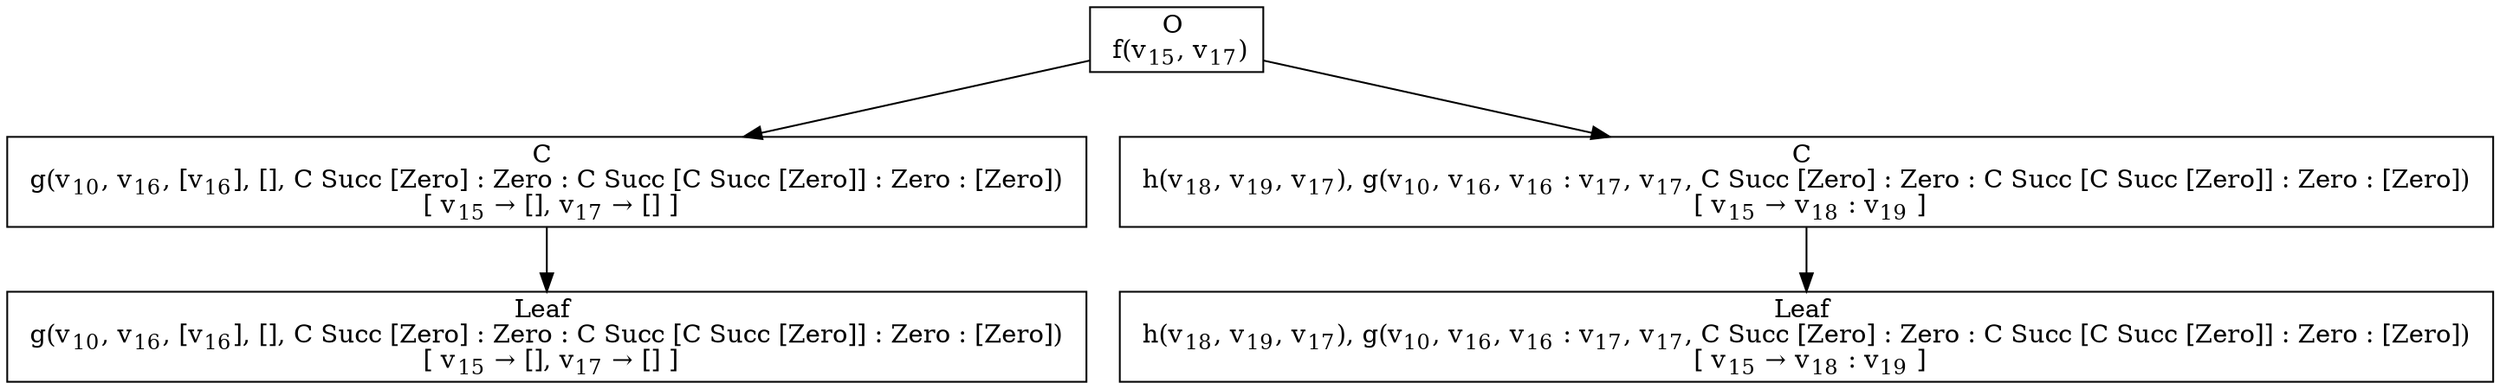 digraph {
    graph [rankdir=TB
          ,bgcolor=transparent];
    node [shape=box
         ,fillcolor=white
         ,style=filled];
    0 [label=<O <BR/> f(v<SUB>15</SUB>, v<SUB>17</SUB>)>];
    1 [label=<C <BR/> g(v<SUB>10</SUB>, v<SUB>16</SUB>, [v<SUB>16</SUB>], [], C Succ [Zero] : Zero : C Succ [C Succ [Zero]] : Zero : [Zero]) <BR/>  [ v<SUB>15</SUB> &rarr; [], v<SUB>17</SUB> &rarr; [] ] >];
    2 [label=<C <BR/> h(v<SUB>18</SUB>, v<SUB>19</SUB>, v<SUB>17</SUB>), g(v<SUB>10</SUB>, v<SUB>16</SUB>, v<SUB>16</SUB> : v<SUB>17</SUB>, v<SUB>17</SUB>, C Succ [Zero] : Zero : C Succ [C Succ [Zero]] : Zero : [Zero]) <BR/>  [ v<SUB>15</SUB> &rarr; v<SUB>18</SUB> : v<SUB>19</SUB> ] >];
    3 [label=<Leaf <BR/> g(v<SUB>10</SUB>, v<SUB>16</SUB>, [v<SUB>16</SUB>], [], C Succ [Zero] : Zero : C Succ [C Succ [Zero]] : Zero : [Zero]) <BR/>  [ v<SUB>15</SUB> &rarr; [], v<SUB>17</SUB> &rarr; [] ] >];
    4 [label=<Leaf <BR/> h(v<SUB>18</SUB>, v<SUB>19</SUB>, v<SUB>17</SUB>), g(v<SUB>10</SUB>, v<SUB>16</SUB>, v<SUB>16</SUB> : v<SUB>17</SUB>, v<SUB>17</SUB>, C Succ [Zero] : Zero : C Succ [C Succ [Zero]] : Zero : [Zero]) <BR/>  [ v<SUB>15</SUB> &rarr; v<SUB>18</SUB> : v<SUB>19</SUB> ] >];
    0 -> 1 [label=""];
    0 -> 2 [label=""];
    1 -> 3 [label=""];
    2 -> 4 [label=""];
}